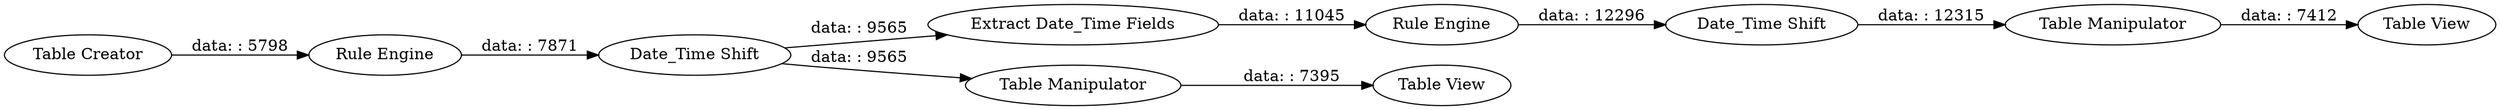 digraph {
	"-5765554188354451218_8" [label="Table Manipulator"]
	"-5765554188354451218_2" [label="Date_Time Shift"]
	"-5765554188354451218_5" [label="Rule Engine"]
	"-5765554188354451218_9" [label="Table View"]
	"-5765554188354451218_1" [label="Table Creator"]
	"-5765554188354451218_3" [label="Rule Engine"]
	"-5765554188354451218_4" [label="Extract Date_Time Fields"]
	"-5765554188354451218_6" [label="Date_Time Shift"]
	"-5765554188354451218_7" [label="Table Manipulator"]
	"-5765554188354451218_10" [label="Table View"]
	"-5765554188354451218_8" -> "-5765554188354451218_10" [label="data: : 7412"]
	"-5765554188354451218_3" -> "-5765554188354451218_2" [label="data: : 7871"]
	"-5765554188354451218_6" -> "-5765554188354451218_8" [label="data: : 12315"]
	"-5765554188354451218_2" -> "-5765554188354451218_4" [label="data: : 9565"]
	"-5765554188354451218_2" -> "-5765554188354451218_7" [label="data: : 9565"]
	"-5765554188354451218_1" -> "-5765554188354451218_3" [label="data: : 5798"]
	"-5765554188354451218_5" -> "-5765554188354451218_6" [label="data: : 12296"]
	"-5765554188354451218_7" -> "-5765554188354451218_9" [label="data: : 7395"]
	"-5765554188354451218_4" -> "-5765554188354451218_5" [label="data: : 11045"]
	rankdir=LR
}
